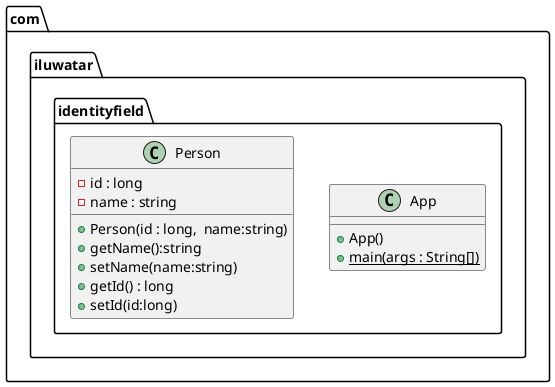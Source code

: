 @startuml
package com.iluwatar.identityfield {
  class App {
    + App()
    + main(args : String[]) {static}
  }
  class Person {
    - id : long
    - name : string
    + Person(id : long,  name:string)
    + getName():string
    + setName(name:string)
    + getId() : long
    + setId(id:long)
  }

@enduml